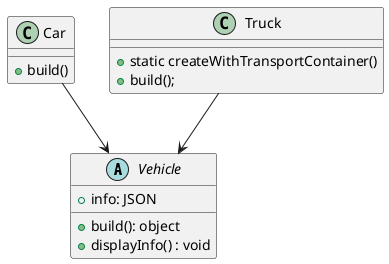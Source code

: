 @startuml
'https://plantuml.com/sequence-diagram

abstract class Vehicle{
+info: JSON
+build(): object
+displayInfo() : void
}

class Car{

+build() 
}

class Truck{
+static createWithTransportContainer()
+build();
}


Car --> Vehicle
Truck --> Vehicle



@enduml